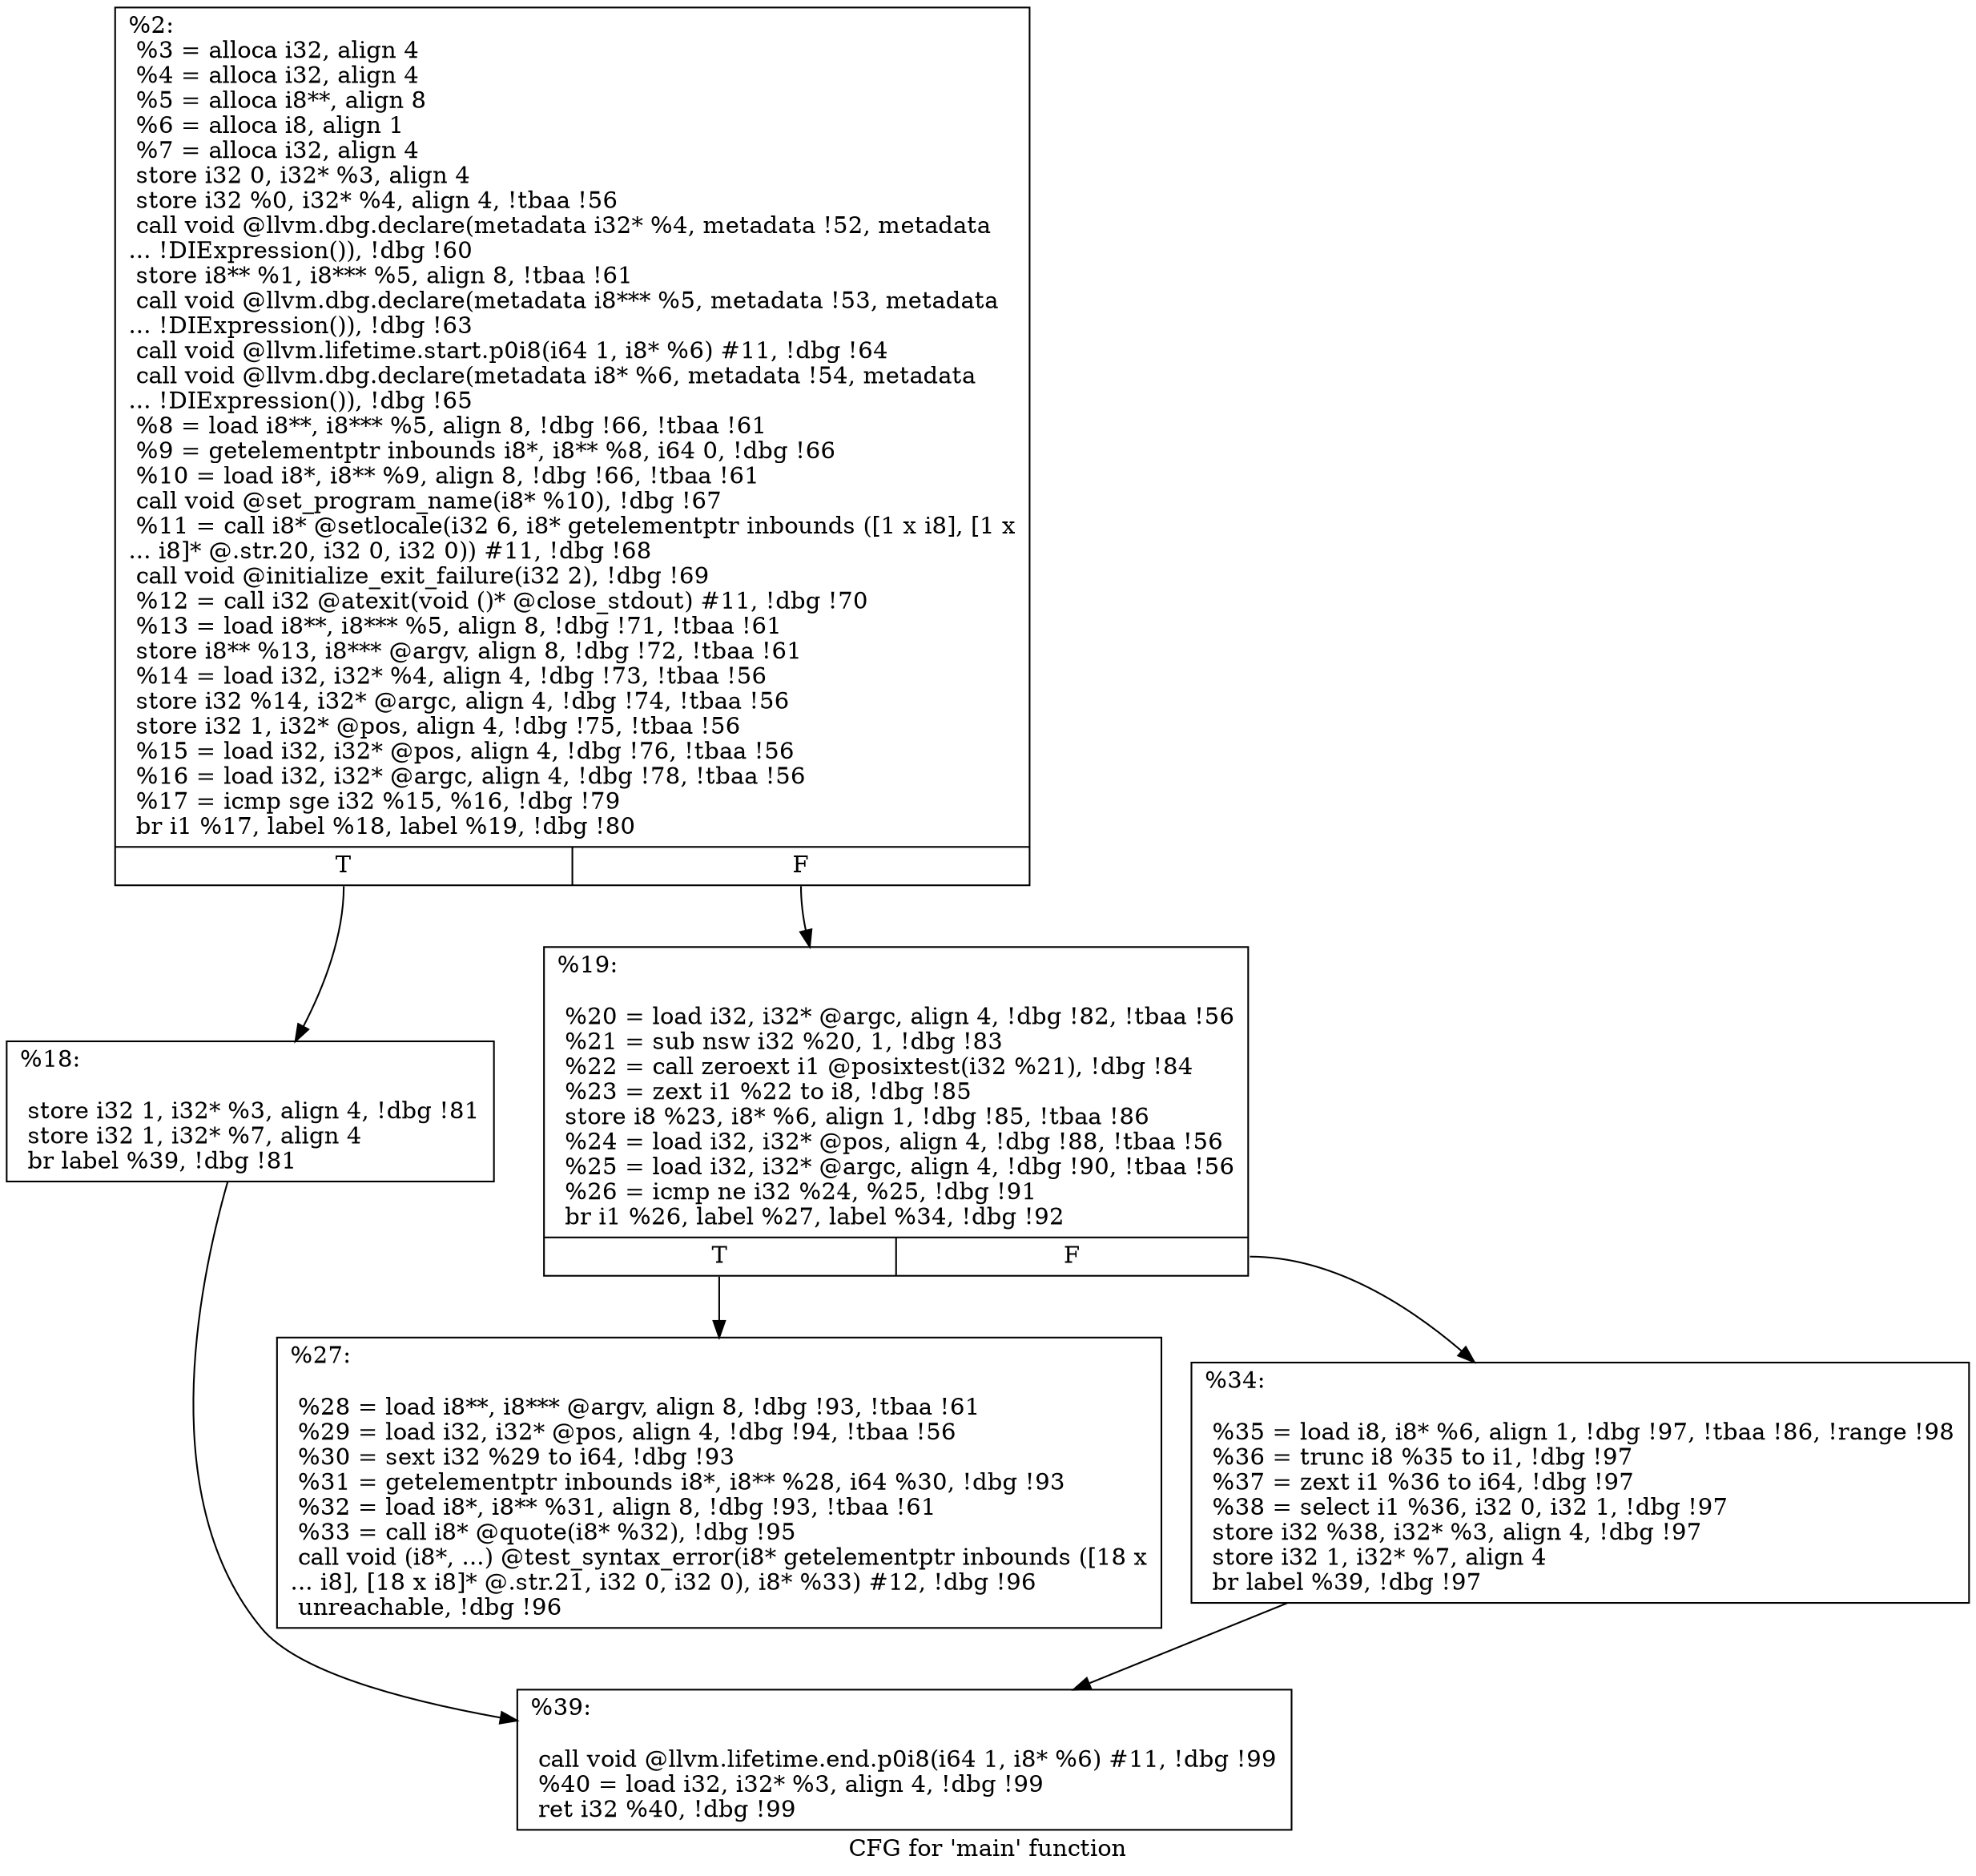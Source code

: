digraph "CFG for 'main' function" {
	label="CFG for 'main' function";

	Node0x14cffc0 [shape=record,label="{%2:\l  %3 = alloca i32, align 4\l  %4 = alloca i32, align 4\l  %5 = alloca i8**, align 8\l  %6 = alloca i8, align 1\l  %7 = alloca i32, align 4\l  store i32 0, i32* %3, align 4\l  store i32 %0, i32* %4, align 4, !tbaa !56\l  call void @llvm.dbg.declare(metadata i32* %4, metadata !52, metadata\l... !DIExpression()), !dbg !60\l  store i8** %1, i8*** %5, align 8, !tbaa !61\l  call void @llvm.dbg.declare(metadata i8*** %5, metadata !53, metadata\l... !DIExpression()), !dbg !63\l  call void @llvm.lifetime.start.p0i8(i64 1, i8* %6) #11, !dbg !64\l  call void @llvm.dbg.declare(metadata i8* %6, metadata !54, metadata\l... !DIExpression()), !dbg !65\l  %8 = load i8**, i8*** %5, align 8, !dbg !66, !tbaa !61\l  %9 = getelementptr inbounds i8*, i8** %8, i64 0, !dbg !66\l  %10 = load i8*, i8** %9, align 8, !dbg !66, !tbaa !61\l  call void @set_program_name(i8* %10), !dbg !67\l  %11 = call i8* @setlocale(i32 6, i8* getelementptr inbounds ([1 x i8], [1 x\l... i8]* @.str.20, i32 0, i32 0)) #11, !dbg !68\l  call void @initialize_exit_failure(i32 2), !dbg !69\l  %12 = call i32 @atexit(void ()* @close_stdout) #11, !dbg !70\l  %13 = load i8**, i8*** %5, align 8, !dbg !71, !tbaa !61\l  store i8** %13, i8*** @argv, align 8, !dbg !72, !tbaa !61\l  %14 = load i32, i32* %4, align 4, !dbg !73, !tbaa !56\l  store i32 %14, i32* @argc, align 4, !dbg !74, !tbaa !56\l  store i32 1, i32* @pos, align 4, !dbg !75, !tbaa !56\l  %15 = load i32, i32* @pos, align 4, !dbg !76, !tbaa !56\l  %16 = load i32, i32* @argc, align 4, !dbg !78, !tbaa !56\l  %17 = icmp sge i32 %15, %16, !dbg !79\l  br i1 %17, label %18, label %19, !dbg !80\l|{<s0>T|<s1>F}}"];
	Node0x14cffc0:s0 -> Node0x14d0050;
	Node0x14cffc0:s1 -> Node0x14d00a0;
	Node0x14d0050 [shape=record,label="{%18:\l\l  store i32 1, i32* %3, align 4, !dbg !81\l  store i32 1, i32* %7, align 4\l  br label %39, !dbg !81\l}"];
	Node0x14d0050 -> Node0x14d0190;
	Node0x14d00a0 [shape=record,label="{%19:\l\l  %20 = load i32, i32* @argc, align 4, !dbg !82, !tbaa !56\l  %21 = sub nsw i32 %20, 1, !dbg !83\l  %22 = call zeroext i1 @posixtest(i32 %21), !dbg !84\l  %23 = zext i1 %22 to i8, !dbg !85\l  store i8 %23, i8* %6, align 1, !dbg !85, !tbaa !86\l  %24 = load i32, i32* @pos, align 4, !dbg !88, !tbaa !56\l  %25 = load i32, i32* @argc, align 4, !dbg !90, !tbaa !56\l  %26 = icmp ne i32 %24, %25, !dbg !91\l  br i1 %26, label %27, label %34, !dbg !92\l|{<s0>T|<s1>F}}"];
	Node0x14d00a0:s0 -> Node0x14d00f0;
	Node0x14d00a0:s1 -> Node0x14d0140;
	Node0x14d00f0 [shape=record,label="{%27:\l\l  %28 = load i8**, i8*** @argv, align 8, !dbg !93, !tbaa !61\l  %29 = load i32, i32* @pos, align 4, !dbg !94, !tbaa !56\l  %30 = sext i32 %29 to i64, !dbg !93\l  %31 = getelementptr inbounds i8*, i8** %28, i64 %30, !dbg !93\l  %32 = load i8*, i8** %31, align 8, !dbg !93, !tbaa !61\l  %33 = call i8* @quote(i8* %32), !dbg !95\l  call void (i8*, ...) @test_syntax_error(i8* getelementptr inbounds ([18 x\l... i8], [18 x i8]* @.str.21, i32 0, i32 0), i8* %33) #12, !dbg !96\l  unreachable, !dbg !96\l}"];
	Node0x14d0140 [shape=record,label="{%34:\l\l  %35 = load i8, i8* %6, align 1, !dbg !97, !tbaa !86, !range !98\l  %36 = trunc i8 %35 to i1, !dbg !97\l  %37 = zext i1 %36 to i64, !dbg !97\l  %38 = select i1 %36, i32 0, i32 1, !dbg !97\l  store i32 %38, i32* %3, align 4, !dbg !97\l  store i32 1, i32* %7, align 4\l  br label %39, !dbg !97\l}"];
	Node0x14d0140 -> Node0x14d0190;
	Node0x14d0190 [shape=record,label="{%39:\l\l  call void @llvm.lifetime.end.p0i8(i64 1, i8* %6) #11, !dbg !99\l  %40 = load i32, i32* %3, align 4, !dbg !99\l  ret i32 %40, !dbg !99\l}"];
}
